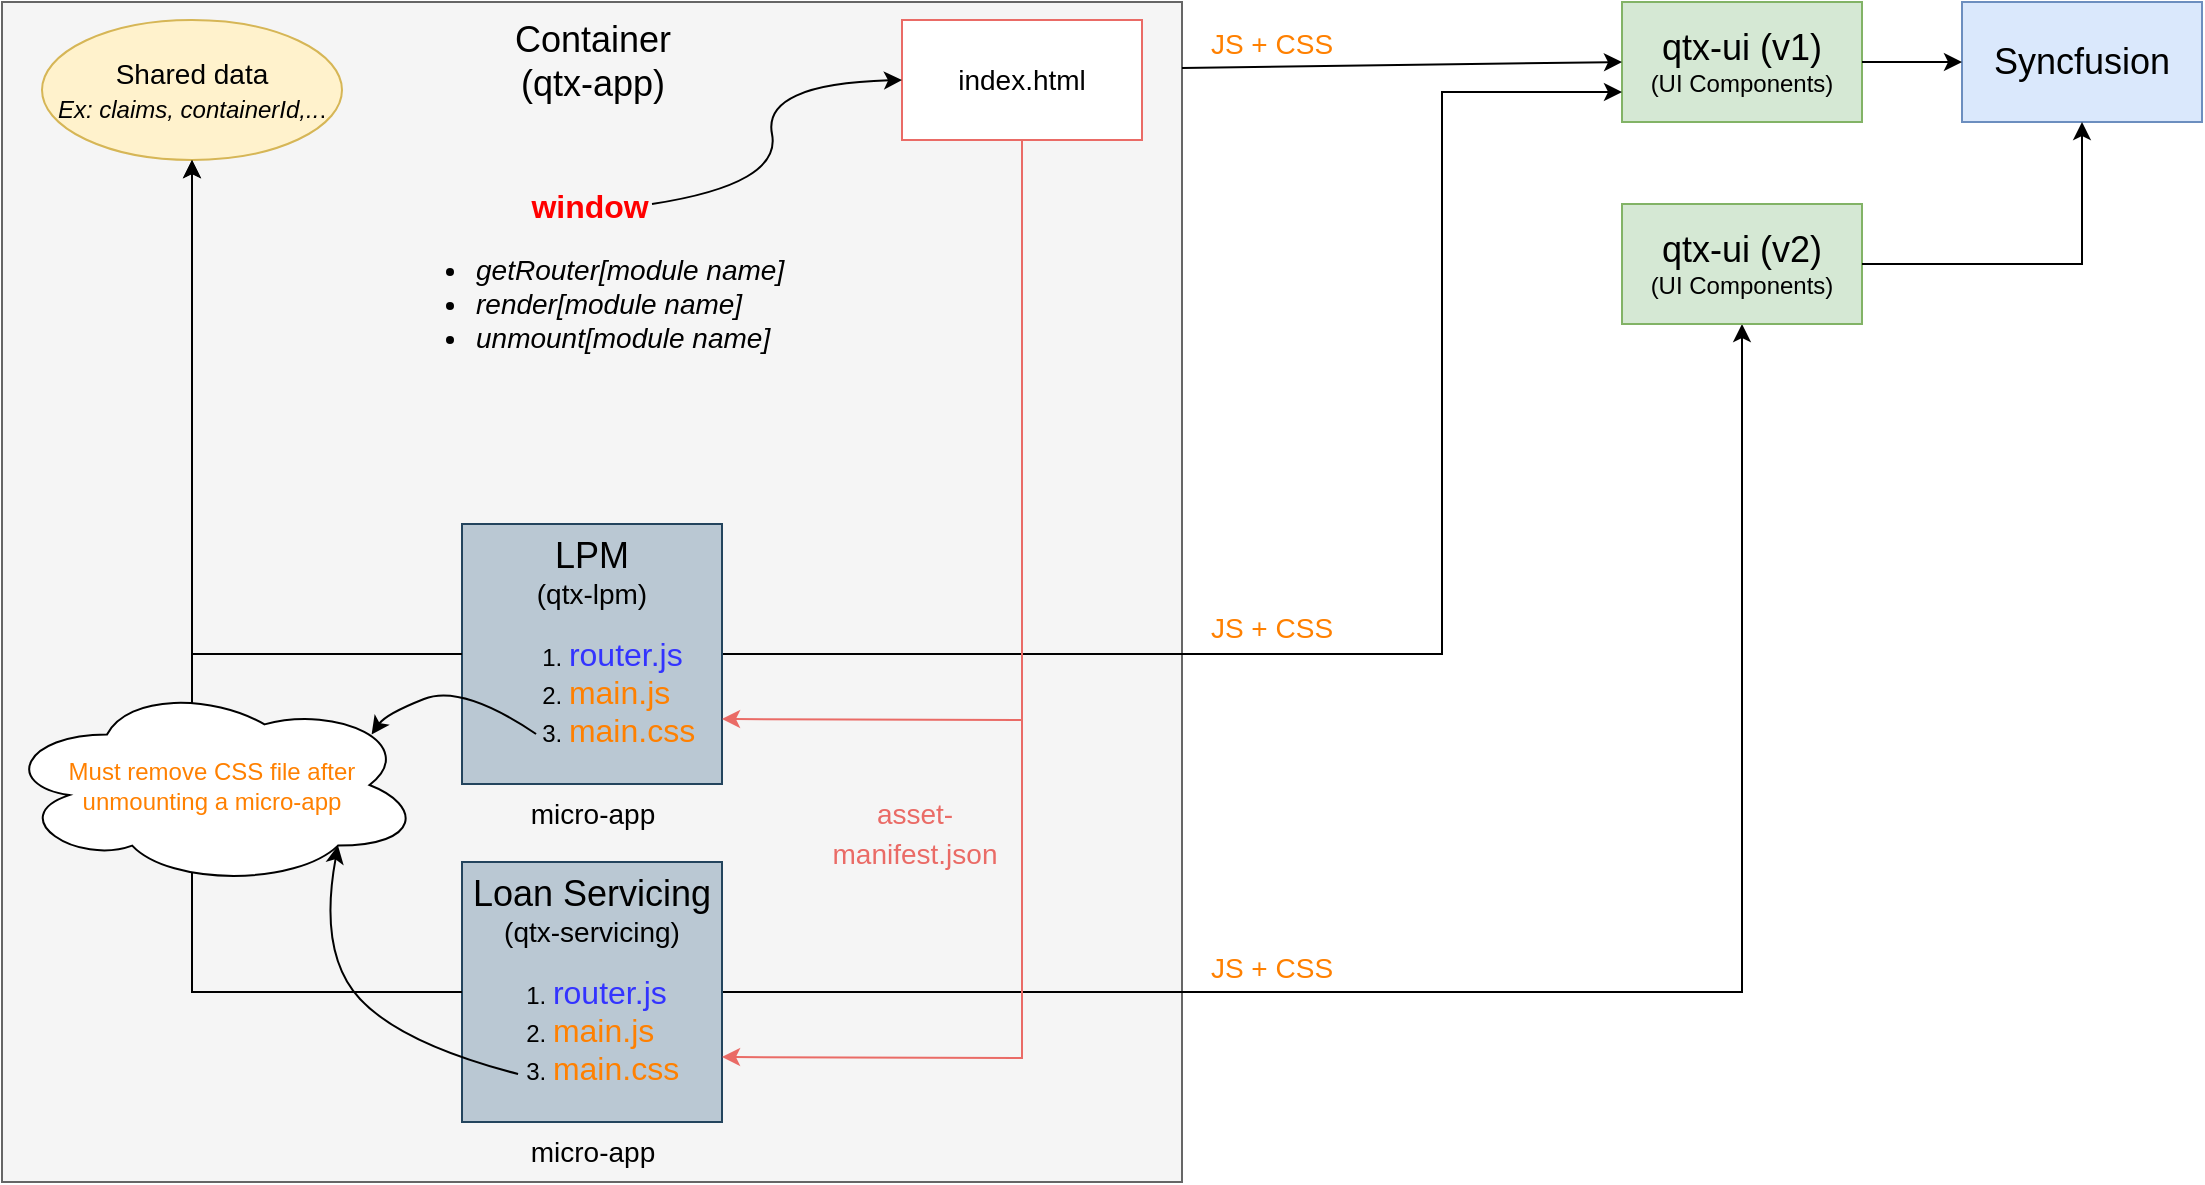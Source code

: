 <mxfile version="18.0.4" type="github">
  <diagram name="Page-1" id="5f0bae14-7c28-e335-631c-24af17079c00">
    <mxGraphModel dx="1754" dy="859" grid="1" gridSize="10" guides="1" tooltips="1" connect="1" arrows="1" fold="1" page="1" pageScale="1" pageWidth="1100" pageHeight="850" background="none" math="0" shadow="0">
      <root>
        <mxCell id="0" />
        <mxCell id="1" parent="0" />
        <mxCell id="cuQhHti88fIW8_ir2L4O-1" value="" style="whiteSpace=wrap;html=1;aspect=fixed;align=center;fillColor=#f5f5f5;strokeColor=#666666;fontColor=#333333;" parent="1" vertex="1">
          <mxGeometry y="39" width="590" height="590" as="geometry" />
        </mxCell>
        <mxCell id="cuQhHti88fIW8_ir2L4O-2" value="&lt;font style=&quot;font-size: 18px;&quot;&gt;qtx-ui (v1)&lt;br&gt;&lt;/font&gt;(UI Components)" style="rounded=0;whiteSpace=wrap;html=1;fillColor=#d5e8d4;strokeColor=#82b366;" parent="1" vertex="1">
          <mxGeometry x="810" y="39" width="120" height="60" as="geometry" />
        </mxCell>
        <mxCell id="cuQhHti88fIW8_ir2L4O-3" value="&lt;span style=&quot;font-size: 18px;&quot;&gt;Container&lt;br&gt;(qtx-app)&lt;br&gt;&lt;/span&gt;" style="text;html=1;strokeColor=none;fillColor=none;align=center;verticalAlign=middle;whiteSpace=wrap;rounded=0;" parent="1" vertex="1">
          <mxGeometry x="222.5" y="39" width="145" height="60" as="geometry" />
        </mxCell>
        <mxCell id="cuQhHti88fIW8_ir2L4O-7" value="" style="endArrow=classic;html=1;rounded=0;entryX=0;entryY=0.5;entryDx=0;entryDy=0;exitX=1;exitY=0.056;exitDx=0;exitDy=0;exitPerimeter=0;" parent="1" source="cuQhHti88fIW8_ir2L4O-1" target="cuQhHti88fIW8_ir2L4O-2" edge="1">
          <mxGeometry width="50" height="50" relative="1" as="geometry">
            <mxPoint x="536.02" y="69.87" as="sourcePoint" />
            <mxPoint x="477" y="239" as="targetPoint" />
          </mxGeometry>
        </mxCell>
        <mxCell id="cuQhHti88fIW8_ir2L4O-10" value="" style="endArrow=classic;html=1;rounded=0;exitX=1;exitY=0.5;exitDx=0;exitDy=0;entryX=0;entryY=0.75;entryDx=0;entryDy=0;" parent="1" source="KHxM6-6Ww-3Rp7QaerVd-2" target="cuQhHti88fIW8_ir2L4O-2" edge="1">
          <mxGeometry width="50" height="50" relative="1" as="geometry">
            <mxPoint x="357" y="205" as="sourcePoint" />
            <mxPoint x="787" y="99" as="targetPoint" />
            <Array as="points">
              <mxPoint x="720" y="365" />
              <mxPoint x="720" y="84" />
            </Array>
          </mxGeometry>
        </mxCell>
        <mxCell id="cuQhHti88fIW8_ir2L4O-11" value="" style="endArrow=classic;html=1;rounded=0;exitX=1;exitY=0.5;exitDx=0;exitDy=0;entryX=0.5;entryY=1;entryDx=0;entryDy=0;" parent="1" source="KHxM6-6Ww-3Rp7QaerVd-1" target="Z_vLAfdQTVNLqNjaCWKg-1" edge="1">
          <mxGeometry width="50" height="50" relative="1" as="geometry">
            <mxPoint x="357" y="395" as="sourcePoint" />
            <mxPoint x="870" y="390" as="targetPoint" />
            <Array as="points">
              <mxPoint x="870" y="534" />
            </Array>
          </mxGeometry>
        </mxCell>
        <mxCell id="cuQhHti88fIW8_ir2L4O-12" value="&lt;span style=&quot;font-size: 18px;&quot;&gt;Syncfusion&lt;/span&gt;" style="rounded=0;whiteSpace=wrap;html=1;fillColor=#dae8fc;strokeColor=#6c8ebf;" parent="1" vertex="1">
          <mxGeometry x="980" y="39" width="120" height="60" as="geometry" />
        </mxCell>
        <mxCell id="cuQhHti88fIW8_ir2L4O-13" value="" style="endArrow=classic;html=1;rounded=0;fontSize=18;exitX=1;exitY=0.5;exitDx=0;exitDy=0;entryX=0;entryY=0.5;entryDx=0;entryDy=0;" parent="1" source="cuQhHti88fIW8_ir2L4O-2" target="cuQhHti88fIW8_ir2L4O-12" edge="1">
          <mxGeometry width="50" height="50" relative="1" as="geometry">
            <mxPoint x="897" y="59" as="sourcePoint" />
            <mxPoint x="927" y="149" as="targetPoint" />
          </mxGeometry>
        </mxCell>
        <mxCell id="cuQhHti88fIW8_ir2L4O-17" value="&lt;font color=&quot;#ff8000&quot; style=&quot;font-size: 14px;&quot;&gt;JS + CSS&lt;/font&gt;" style="text;html=1;strokeColor=none;fillColor=none;align=center;verticalAlign=middle;whiteSpace=wrap;rounded=0;fontSize=18;" parent="1" vertex="1">
          <mxGeometry x="590" y="48" width="90" height="21" as="geometry" />
        </mxCell>
        <mxCell id="cuQhHti88fIW8_ir2L4O-18" value="&lt;font color=&quot;#ff8000&quot; style=&quot;font-size: 14px;&quot;&gt;JS + CSS&lt;/font&gt;" style="text;html=1;strokeColor=none;fillColor=none;align=center;verticalAlign=middle;whiteSpace=wrap;rounded=0;fontSize=18;" parent="1" vertex="1">
          <mxGeometry x="590" y="510" width="90" height="21" as="geometry" />
        </mxCell>
        <mxCell id="cuQhHti88fIW8_ir2L4O-20" value="&lt;font color=&quot;#ff8000&quot; style=&quot;font-size: 14px;&quot;&gt;JS + CSS&lt;/font&gt;" style="text;html=1;strokeColor=none;fillColor=none;align=center;verticalAlign=middle;whiteSpace=wrap;rounded=0;fontSize=18;" parent="1" vertex="1">
          <mxGeometry x="590" y="340" width="90" height="21" as="geometry" />
        </mxCell>
        <mxCell id="KHxM6-6Ww-3Rp7QaerVd-1" value="&lt;div style=&quot;&quot;&gt;&lt;span style=&quot;background-color: initial;&quot;&gt;&lt;font style=&quot;font-size: 18px;&quot;&gt;Loan Servicing&lt;/font&gt;&lt;/span&gt;&lt;/div&gt;&lt;div style=&quot;&quot;&gt;&lt;span style=&quot;background-color: initial;&quot;&gt;&lt;font style=&quot;font-size: 14px;&quot;&gt;(qtx-servicing)&lt;/font&gt;&lt;/span&gt;&lt;/div&gt;&lt;div style=&quot;&quot;&gt;&lt;ol&gt;&lt;li style=&quot;text-align: left;&quot;&gt;&lt;span style=&quot;background-color: initial;&quot;&gt;&lt;font color=&quot;#3333ff&quot; size=&quot;3&quot;&gt;router.js&lt;/font&gt;&lt;/span&gt;&lt;/li&gt;&lt;li style=&quot;text-align: left;&quot;&gt;&lt;span style=&quot;background-color: initial;&quot;&gt;&lt;font size=&quot;3&quot; color=&quot;#ff8000&quot;&gt;main.js&lt;/font&gt;&lt;/span&gt;&lt;/li&gt;&lt;li style=&quot;text-align: left;&quot;&gt;&lt;span style=&quot;background-color: initial;&quot;&gt;&lt;font size=&quot;3&quot; color=&quot;#ff8000&quot;&gt;main.css&lt;/font&gt;&lt;/span&gt;&lt;/li&gt;&lt;/ol&gt;&lt;/div&gt;" style="whiteSpace=wrap;html=1;aspect=fixed;fillColor=#bac8d3;strokeColor=#23445d;align=center;" parent="1" vertex="1">
          <mxGeometry x="230" y="469" width="130" height="130" as="geometry" />
        </mxCell>
        <mxCell id="KHxM6-6Ww-3Rp7QaerVd-2" value="&lt;div style=&quot;&quot;&gt;&lt;span style=&quot;background-color: initial;&quot;&gt;&lt;font style=&quot;font-size: 18px;&quot;&gt;LPM&lt;/font&gt;&lt;/span&gt;&lt;/div&gt;&lt;div style=&quot;&quot;&gt;&lt;span style=&quot;background-color: initial;&quot;&gt;&lt;font style=&quot;font-size: 14px;&quot;&gt;(qtx-lpm)&lt;/font&gt;&lt;/span&gt;&lt;/div&gt;&lt;div style=&quot;&quot;&gt;&lt;ol&gt;&lt;li style=&quot;text-align: left;&quot;&gt;&lt;span style=&quot;background-color: initial;&quot;&gt;&lt;font color=&quot;#3333ff&quot; size=&quot;3&quot;&gt;router.js&lt;/font&gt;&lt;/span&gt;&lt;/li&gt;&lt;li style=&quot;text-align: left;&quot;&gt;&lt;span style=&quot;background-color: initial;&quot;&gt;&lt;font size=&quot;3&quot; color=&quot;#ff8000&quot;&gt;main.js&lt;/font&gt;&lt;/span&gt;&lt;/li&gt;&lt;li style=&quot;text-align: left;&quot;&gt;&lt;span style=&quot;background-color: initial;&quot;&gt;&lt;font size=&quot;3&quot; color=&quot;#ff8000&quot;&gt;main.css&lt;/font&gt;&lt;/span&gt;&lt;/li&gt;&lt;/ol&gt;&lt;/div&gt;" style="whiteSpace=wrap;html=1;aspect=fixed;fillColor=#bac8d3;strokeColor=#23445d;align=center;" parent="1" vertex="1">
          <mxGeometry x="230" y="300" width="130" height="130" as="geometry" />
        </mxCell>
        <mxCell id="KHxM6-6Ww-3Rp7QaerVd-3" value="&lt;font color=&quot;#000000&quot;&gt;micro-app&lt;/font&gt;" style="text;html=1;strokeColor=none;fillColor=none;align=center;verticalAlign=middle;whiteSpace=wrap;rounded=0;fontSize=14;fontColor=#3333FF;" parent="1" vertex="1">
          <mxGeometry x="257.5" y="430" width="75" height="30" as="geometry" />
        </mxCell>
        <mxCell id="KHxM6-6Ww-3Rp7QaerVd-4" value="&lt;font color=&quot;#000000&quot;&gt;micro-app&lt;/font&gt;" style="text;html=1;strokeColor=none;fillColor=none;align=center;verticalAlign=middle;whiteSpace=wrap;rounded=0;fontSize=14;fontColor=#3333FF;" parent="1" vertex="1">
          <mxGeometry x="257.5" y="599" width="75" height="30" as="geometry" />
        </mxCell>
        <mxCell id="KHxM6-6Ww-3Rp7QaerVd-6" value="&lt;font style=&quot;font-size: 14px;&quot;&gt;Shared data&lt;/font&gt;&lt;br&gt;&lt;font style=&quot;font-size: 12px;&quot;&gt;&lt;i&gt;Ex: claims, containerId,..&lt;/i&gt;.&lt;/font&gt;" style="ellipse;whiteSpace=wrap;html=1;fontSize=14;fillColor=#fff2cc;strokeColor=#d6b656;" parent="1" vertex="1">
          <mxGeometry x="20" y="48" width="150" height="70" as="geometry" />
        </mxCell>
        <mxCell id="KHxM6-6Ww-3Rp7QaerVd-8" value="" style="endArrow=classic;html=1;rounded=0;fontSize=14;fontColor=#000000;exitX=0;exitY=0.5;exitDx=0;exitDy=0;entryX=0.5;entryY=1;entryDx=0;entryDy=0;" parent="1" source="KHxM6-6Ww-3Rp7QaerVd-1" target="KHxM6-6Ww-3Rp7QaerVd-6" edge="1">
          <mxGeometry width="50" height="50" relative="1" as="geometry">
            <mxPoint x="597" y="200" as="sourcePoint" />
            <mxPoint x="142" y="113" as="targetPoint" />
            <Array as="points">
              <mxPoint x="95" y="534" />
            </Array>
          </mxGeometry>
        </mxCell>
        <mxCell id="KHxM6-6Ww-3Rp7QaerVd-10" value="&lt;font color=&quot;#000000&quot;&gt;index.html&lt;br&gt;&lt;/font&gt;" style="rounded=0;whiteSpace=wrap;html=1;fontSize=14;fontColor=#FFF4C3;strokeColor=#EA6B66;" parent="1" vertex="1">
          <mxGeometry x="450" y="48" width="120" height="60" as="geometry" />
        </mxCell>
        <mxCell id="KHxM6-6Ww-3Rp7QaerVd-17" value="&lt;div style=&quot;text-align: center;&quot;&gt;&lt;span style=&quot;background-color: initial;&quot;&gt;&lt;font size=&quot;1&quot; color=&quot;#ff0000&quot;&gt;&lt;b style=&quot;font-size: 16px;&quot;&gt;window&lt;/b&gt;&lt;/font&gt;&lt;/span&gt;&lt;/div&gt;&lt;font style=&quot;font-size: 14px;&quot;&gt;&lt;ul style=&quot;&quot;&gt;&lt;i&gt;&lt;li style=&quot;&quot;&gt;&lt;font style=&quot;&quot;&gt;getRouter[module name]&lt;/font&gt;&lt;/li&gt;&lt;li style=&quot;&quot;&gt;&lt;font style=&quot;&quot;&gt;render&lt;/font&gt;[module name]&lt;/li&gt;&lt;li style=&quot;&quot;&gt;&lt;font style=&quot;&quot;&gt;unmount&lt;/font&gt;[module name]&lt;/li&gt;&lt;/i&gt;&lt;/ul&gt;&lt;/font&gt;" style="text;html=1;strokeColor=none;fillColor=none;align=left;verticalAlign=middle;whiteSpace=wrap;rounded=0;fontSize=14;fontColor=#000000;" parent="1" vertex="1">
          <mxGeometry x="195" y="130" width="200" height="100" as="geometry" />
        </mxCell>
        <mxCell id="KHxM6-6Ww-3Rp7QaerVd-23" value="" style="curved=1;endArrow=classic;html=1;rounded=0;fontSize=16;fontColor=#FF0000;strokeColor=#000000;fillColor=#FF8000;entryX=0;entryY=0.5;entryDx=0;entryDy=0;exitX=0.65;exitY=0.1;exitDx=0;exitDy=0;exitPerimeter=0;" parent="1" source="KHxM6-6Ww-3Rp7QaerVd-17" target="KHxM6-6Ww-3Rp7QaerVd-10" edge="1">
          <mxGeometry width="50" height="50" relative="1" as="geometry">
            <mxPoint x="330" y="140" as="sourcePoint" />
            <mxPoint x="380" y="99" as="targetPoint" />
            <Array as="points">
              <mxPoint x="390" y="130" />
              <mxPoint x="380" y="80" />
            </Array>
          </mxGeometry>
        </mxCell>
        <mxCell id="KHxM6-6Ww-3Rp7QaerVd-26" value="" style="endArrow=classic;html=1;rounded=0;fontSize=16;fontColor=#FF0000;strokeColor=#EA6B66;fillColor=#FF8000;exitX=0.5;exitY=1;exitDx=0;exitDy=0;entryX=1;entryY=0.75;entryDx=0;entryDy=0;" parent="1" source="KHxM6-6Ww-3Rp7QaerVd-10" target="KHxM6-6Ww-3Rp7QaerVd-2" edge="1">
          <mxGeometry width="50" height="50" relative="1" as="geometry">
            <mxPoint x="480" y="310" as="sourcePoint" />
            <mxPoint x="530" y="260" as="targetPoint" />
            <Array as="points">
              <mxPoint x="510" y="398" />
            </Array>
          </mxGeometry>
        </mxCell>
        <mxCell id="KHxM6-6Ww-3Rp7QaerVd-27" value="" style="endArrow=classic;html=1;rounded=0;fontSize=16;fontColor=#FF0000;strokeColor=#EA6B66;fillColor=#FF8000;exitX=0.5;exitY=1;exitDx=0;exitDy=0;entryX=1;entryY=0.75;entryDx=0;entryDy=0;" parent="1" source="KHxM6-6Ww-3Rp7QaerVd-10" target="KHxM6-6Ww-3Rp7QaerVd-1" edge="1">
          <mxGeometry width="50" height="50" relative="1" as="geometry">
            <mxPoint x="477" y="118" as="sourcePoint" />
            <mxPoint x="377" y="357.5" as="targetPoint" />
            <Array as="points">
              <mxPoint x="510" y="567" />
            </Array>
          </mxGeometry>
        </mxCell>
        <mxCell id="KHxM6-6Ww-3Rp7QaerVd-28" value="&lt;font color=&quot;#ea6b66&quot; style=&quot;font-size: 14px;&quot;&gt;asset-manifest.json&lt;/font&gt;" style="text;html=1;strokeColor=none;fillColor=none;align=center;verticalAlign=middle;whiteSpace=wrap;rounded=0;fontSize=16;fontColor=#FF0000;" parent="1" vertex="1">
          <mxGeometry x="410" y="439" width="93" height="30" as="geometry" />
        </mxCell>
        <mxCell id="KHxM6-6Ww-3Rp7QaerVd-31" value="" style="endArrow=classic;html=1;rounded=0;fontSize=14;fontColor=#EA6B66;strokeColor=#000000;fillColor=#FF8000;entryX=0.5;entryY=1;entryDx=0;entryDy=0;exitX=0;exitY=0.5;exitDx=0;exitDy=0;" parent="1" source="KHxM6-6Ww-3Rp7QaerVd-2" target="KHxM6-6Ww-3Rp7QaerVd-6" edge="1">
          <mxGeometry width="50" height="50" relative="1" as="geometry">
            <mxPoint x="410" y="390" as="sourcePoint" />
            <mxPoint x="460" y="340" as="targetPoint" />
            <Array as="points">
              <mxPoint x="95" y="365" />
            </Array>
          </mxGeometry>
        </mxCell>
        <mxCell id="Z_vLAfdQTVNLqNjaCWKg-1" value="&lt;font style=&quot;font-size: 18px;&quot;&gt;qtx-ui (v2)&lt;br&gt;&lt;/font&gt;(UI Components)" style="rounded=0;whiteSpace=wrap;html=1;fillColor=#d5e8d4;strokeColor=#82b366;" vertex="1" parent="1">
          <mxGeometry x="810" y="140" width="120" height="60" as="geometry" />
        </mxCell>
        <mxCell id="Z_vLAfdQTVNLqNjaCWKg-2" value="" style="endArrow=classic;html=1;rounded=0;fontSize=18;exitX=1;exitY=0.5;exitDx=0;exitDy=0;entryX=0.5;entryY=1;entryDx=0;entryDy=0;" edge="1" parent="1" source="Z_vLAfdQTVNLqNjaCWKg-1" target="cuQhHti88fIW8_ir2L4O-12">
          <mxGeometry width="50" height="50" relative="1" as="geometry">
            <mxPoint x="940" y="79" as="sourcePoint" />
            <mxPoint x="990" y="79" as="targetPoint" />
            <Array as="points">
              <mxPoint x="1040" y="170" />
            </Array>
          </mxGeometry>
        </mxCell>
        <mxCell id="Z_vLAfdQTVNLqNjaCWKg-5" value="" style="curved=1;endArrow=classic;html=1;rounded=0;fontColor=#FF8000;entryX=0.88;entryY=0.25;entryDx=0;entryDy=0;exitX=0.231;exitY=0.846;exitDx=0;exitDy=0;exitPerimeter=0;entryPerimeter=0;" edge="1" parent="1" target="Z_vLAfdQTVNLqNjaCWKg-8">
          <mxGeometry width="50" height="50" relative="1" as="geometry">
            <mxPoint x="267.03" y="404.98" as="sourcePoint" />
            <mxPoint x="160" y="440" as="targetPoint" />
            <Array as="points">
              <mxPoint x="230" y="380" />
              <mxPoint x="192" y="395" />
            </Array>
          </mxGeometry>
        </mxCell>
        <mxCell id="Z_vLAfdQTVNLqNjaCWKg-6" value="" style="curved=1;endArrow=classic;html=1;rounded=0;fontColor=#FF8000;exitX=0.154;exitY=0.777;exitDx=0;exitDy=0;exitPerimeter=0;entryX=0.8;entryY=0.8;entryDx=0;entryDy=0;entryPerimeter=0;" edge="1" parent="1" target="Z_vLAfdQTVNLqNjaCWKg-8">
          <mxGeometry width="50" height="50" relative="1" as="geometry">
            <mxPoint x="258.02" y="575.01" as="sourcePoint" />
            <mxPoint x="160" y="490" as="targetPoint" />
            <Array as="points">
              <mxPoint x="200" y="560" />
              <mxPoint x="158" y="515" />
            </Array>
          </mxGeometry>
        </mxCell>
        <mxCell id="Z_vLAfdQTVNLqNjaCWKg-8" value="&lt;span style=&quot;&quot;&gt;Must remove CSS file after unmounting a micro-app&lt;/span&gt;" style="ellipse;shape=cloud;whiteSpace=wrap;html=1;fontColor=#FF8000;" vertex="1" parent="1">
          <mxGeometry y="380" width="210" height="101" as="geometry" />
        </mxCell>
      </root>
    </mxGraphModel>
  </diagram>
</mxfile>
